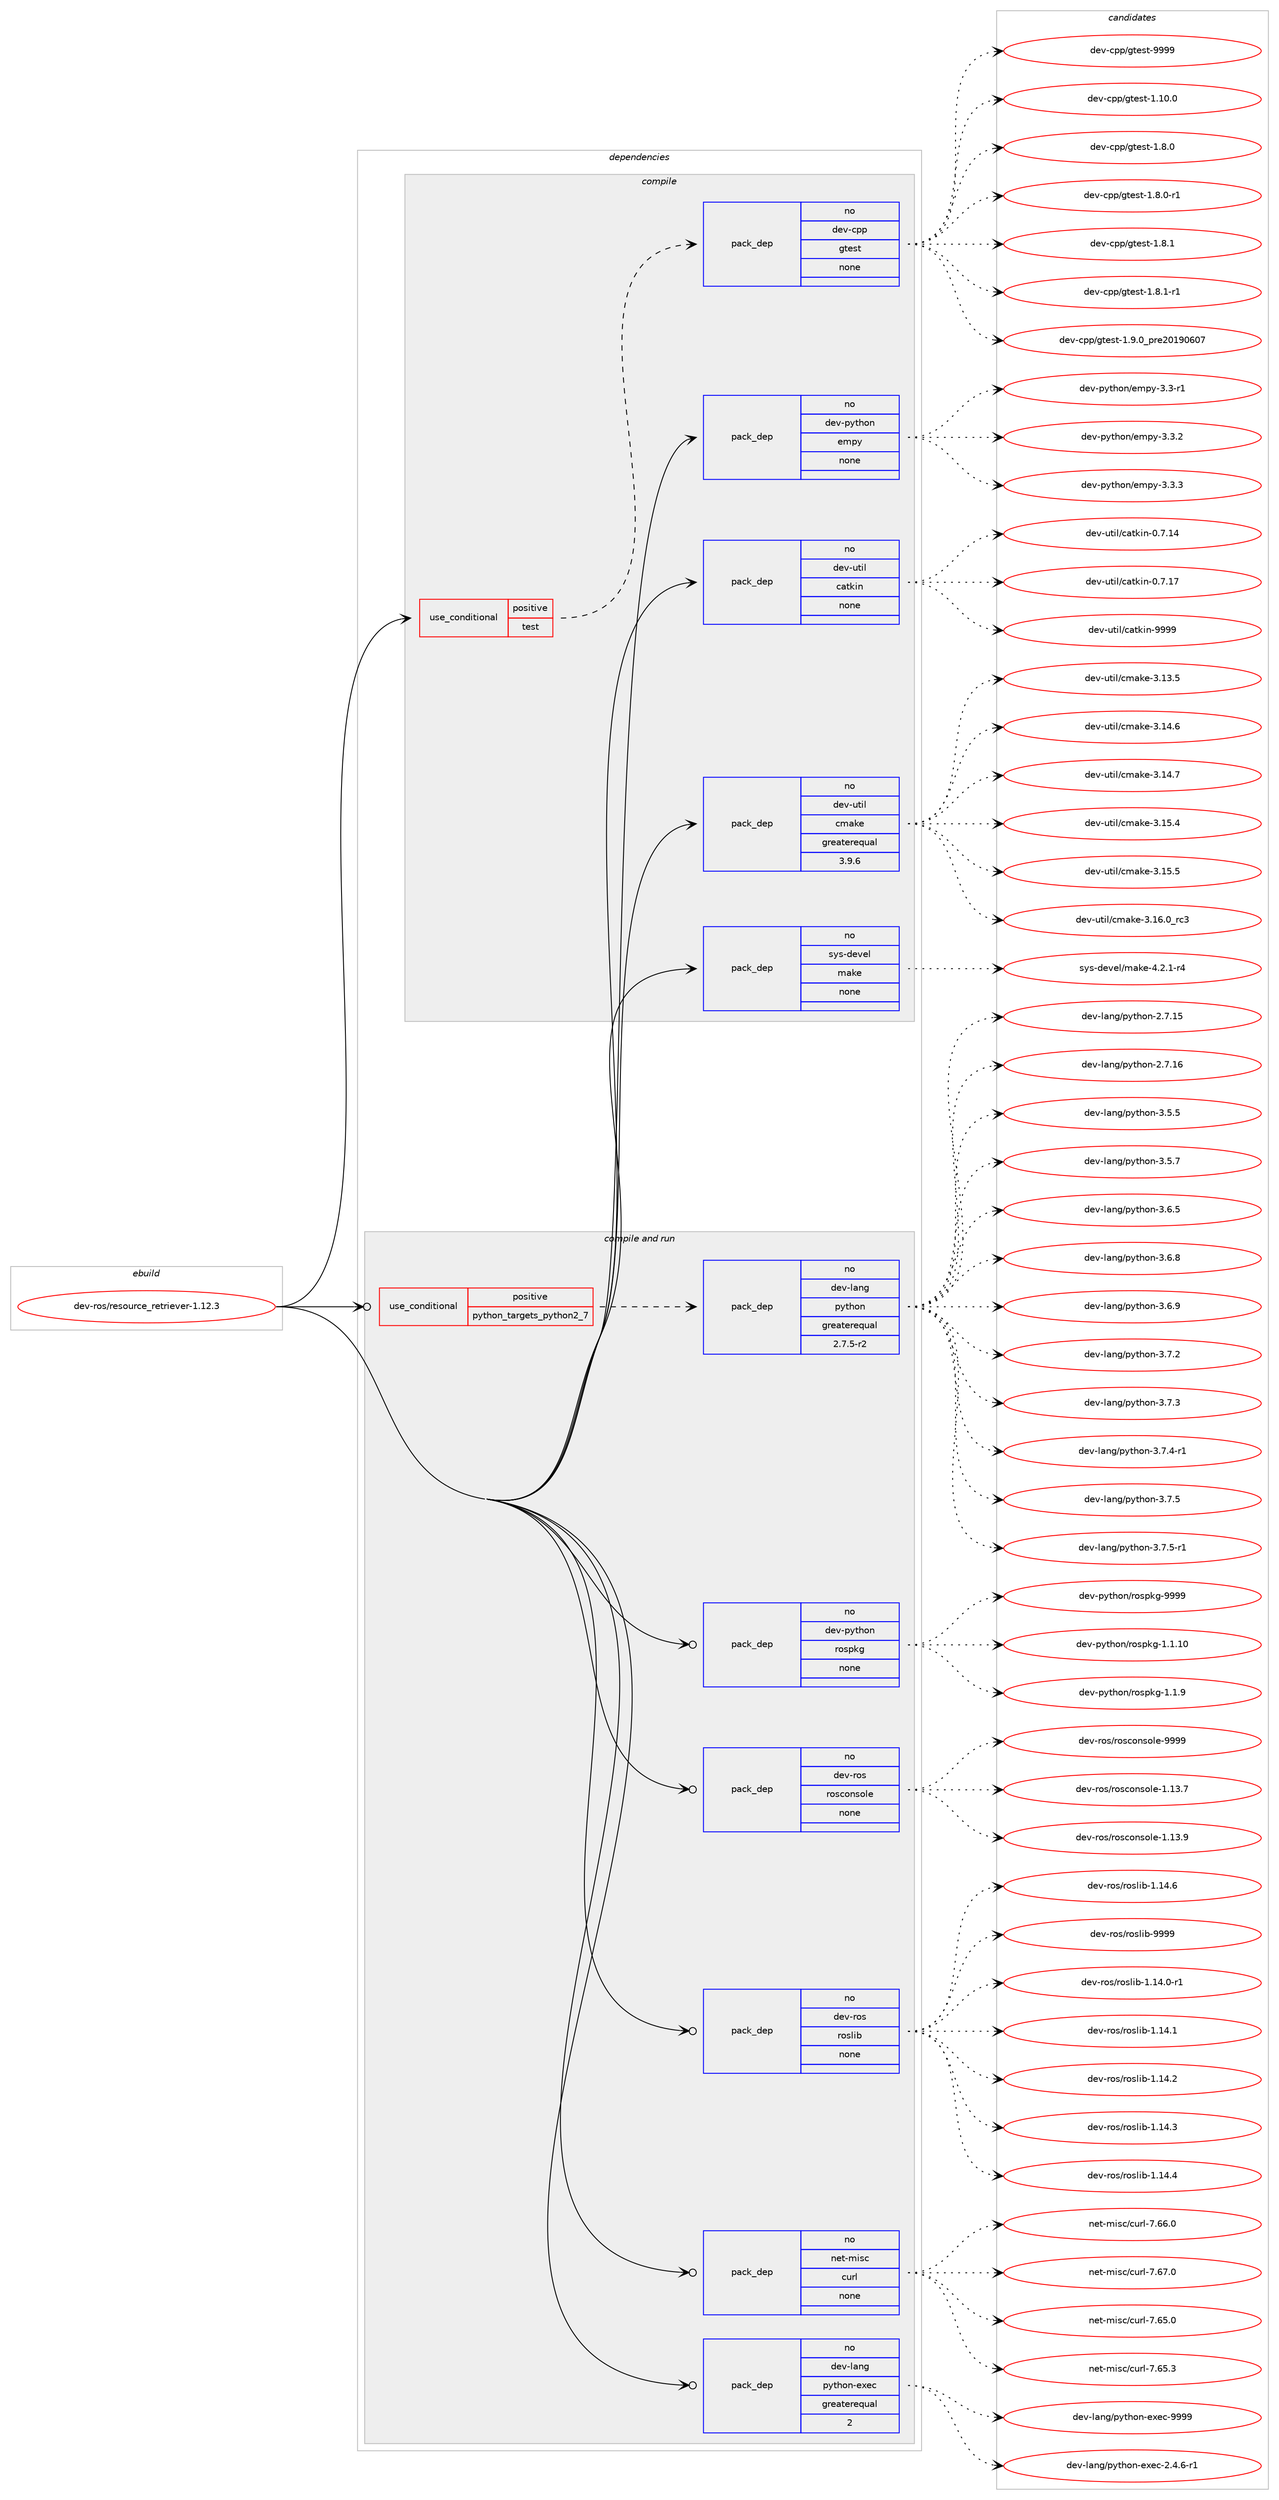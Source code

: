 digraph prolog {

# *************
# Graph options
# *************

newrank=true;
concentrate=true;
compound=true;
graph [rankdir=LR,fontname=Helvetica,fontsize=10,ranksep=1.5];#, ranksep=2.5, nodesep=0.2];
edge  [arrowhead=vee];
node  [fontname=Helvetica,fontsize=10];

# **********
# The ebuild
# **********

subgraph cluster_leftcol {
color=gray;
rank=same;
label=<<i>ebuild</i>>;
id [label="dev-ros/resource_retriever-1.12.3", color=red, width=4, href="../dev-ros/resource_retriever-1.12.3.svg"];
}

# ****************
# The dependencies
# ****************

subgraph cluster_midcol {
color=gray;
label=<<i>dependencies</i>>;
subgraph cluster_compile {
fillcolor="#eeeeee";
style=filled;
label=<<i>compile</i>>;
subgraph cond154315 {
dependency659309 [label=<<TABLE BORDER="0" CELLBORDER="1" CELLSPACING="0" CELLPADDING="4"><TR><TD ROWSPAN="3" CELLPADDING="10">use_conditional</TD></TR><TR><TD>positive</TD></TR><TR><TD>test</TD></TR></TABLE>>, shape=none, color=red];
subgraph pack493088 {
dependency659310 [label=<<TABLE BORDER="0" CELLBORDER="1" CELLSPACING="0" CELLPADDING="4" WIDTH="220"><TR><TD ROWSPAN="6" CELLPADDING="30">pack_dep</TD></TR><TR><TD WIDTH="110">no</TD></TR><TR><TD>dev-cpp</TD></TR><TR><TD>gtest</TD></TR><TR><TD>none</TD></TR><TR><TD></TD></TR></TABLE>>, shape=none, color=blue];
}
dependency659309:e -> dependency659310:w [weight=20,style="dashed",arrowhead="vee"];
}
id:e -> dependency659309:w [weight=20,style="solid",arrowhead="vee"];
subgraph pack493089 {
dependency659311 [label=<<TABLE BORDER="0" CELLBORDER="1" CELLSPACING="0" CELLPADDING="4" WIDTH="220"><TR><TD ROWSPAN="6" CELLPADDING="30">pack_dep</TD></TR><TR><TD WIDTH="110">no</TD></TR><TR><TD>dev-python</TD></TR><TR><TD>empy</TD></TR><TR><TD>none</TD></TR><TR><TD></TD></TR></TABLE>>, shape=none, color=blue];
}
id:e -> dependency659311:w [weight=20,style="solid",arrowhead="vee"];
subgraph pack493090 {
dependency659312 [label=<<TABLE BORDER="0" CELLBORDER="1" CELLSPACING="0" CELLPADDING="4" WIDTH="220"><TR><TD ROWSPAN="6" CELLPADDING="30">pack_dep</TD></TR><TR><TD WIDTH="110">no</TD></TR><TR><TD>dev-util</TD></TR><TR><TD>catkin</TD></TR><TR><TD>none</TD></TR><TR><TD></TD></TR></TABLE>>, shape=none, color=blue];
}
id:e -> dependency659312:w [weight=20,style="solid",arrowhead="vee"];
subgraph pack493091 {
dependency659313 [label=<<TABLE BORDER="0" CELLBORDER="1" CELLSPACING="0" CELLPADDING="4" WIDTH="220"><TR><TD ROWSPAN="6" CELLPADDING="30">pack_dep</TD></TR><TR><TD WIDTH="110">no</TD></TR><TR><TD>dev-util</TD></TR><TR><TD>cmake</TD></TR><TR><TD>greaterequal</TD></TR><TR><TD>3.9.6</TD></TR></TABLE>>, shape=none, color=blue];
}
id:e -> dependency659313:w [weight=20,style="solid",arrowhead="vee"];
subgraph pack493092 {
dependency659314 [label=<<TABLE BORDER="0" CELLBORDER="1" CELLSPACING="0" CELLPADDING="4" WIDTH="220"><TR><TD ROWSPAN="6" CELLPADDING="30">pack_dep</TD></TR><TR><TD WIDTH="110">no</TD></TR><TR><TD>sys-devel</TD></TR><TR><TD>make</TD></TR><TR><TD>none</TD></TR><TR><TD></TD></TR></TABLE>>, shape=none, color=blue];
}
id:e -> dependency659314:w [weight=20,style="solid",arrowhead="vee"];
}
subgraph cluster_compileandrun {
fillcolor="#eeeeee";
style=filled;
label=<<i>compile and run</i>>;
subgraph cond154316 {
dependency659315 [label=<<TABLE BORDER="0" CELLBORDER="1" CELLSPACING="0" CELLPADDING="4"><TR><TD ROWSPAN="3" CELLPADDING="10">use_conditional</TD></TR><TR><TD>positive</TD></TR><TR><TD>python_targets_python2_7</TD></TR></TABLE>>, shape=none, color=red];
subgraph pack493093 {
dependency659316 [label=<<TABLE BORDER="0" CELLBORDER="1" CELLSPACING="0" CELLPADDING="4" WIDTH="220"><TR><TD ROWSPAN="6" CELLPADDING="30">pack_dep</TD></TR><TR><TD WIDTH="110">no</TD></TR><TR><TD>dev-lang</TD></TR><TR><TD>python</TD></TR><TR><TD>greaterequal</TD></TR><TR><TD>2.7.5-r2</TD></TR></TABLE>>, shape=none, color=blue];
}
dependency659315:e -> dependency659316:w [weight=20,style="dashed",arrowhead="vee"];
}
id:e -> dependency659315:w [weight=20,style="solid",arrowhead="odotvee"];
subgraph pack493094 {
dependency659317 [label=<<TABLE BORDER="0" CELLBORDER="1" CELLSPACING="0" CELLPADDING="4" WIDTH="220"><TR><TD ROWSPAN="6" CELLPADDING="30">pack_dep</TD></TR><TR><TD WIDTH="110">no</TD></TR><TR><TD>dev-lang</TD></TR><TR><TD>python-exec</TD></TR><TR><TD>greaterequal</TD></TR><TR><TD>2</TD></TR></TABLE>>, shape=none, color=blue];
}
id:e -> dependency659317:w [weight=20,style="solid",arrowhead="odotvee"];
subgraph pack493095 {
dependency659318 [label=<<TABLE BORDER="0" CELLBORDER="1" CELLSPACING="0" CELLPADDING="4" WIDTH="220"><TR><TD ROWSPAN="6" CELLPADDING="30">pack_dep</TD></TR><TR><TD WIDTH="110">no</TD></TR><TR><TD>dev-python</TD></TR><TR><TD>rospkg</TD></TR><TR><TD>none</TD></TR><TR><TD></TD></TR></TABLE>>, shape=none, color=blue];
}
id:e -> dependency659318:w [weight=20,style="solid",arrowhead="odotvee"];
subgraph pack493096 {
dependency659319 [label=<<TABLE BORDER="0" CELLBORDER="1" CELLSPACING="0" CELLPADDING="4" WIDTH="220"><TR><TD ROWSPAN="6" CELLPADDING="30">pack_dep</TD></TR><TR><TD WIDTH="110">no</TD></TR><TR><TD>dev-ros</TD></TR><TR><TD>rosconsole</TD></TR><TR><TD>none</TD></TR><TR><TD></TD></TR></TABLE>>, shape=none, color=blue];
}
id:e -> dependency659319:w [weight=20,style="solid",arrowhead="odotvee"];
subgraph pack493097 {
dependency659320 [label=<<TABLE BORDER="0" CELLBORDER="1" CELLSPACING="0" CELLPADDING="4" WIDTH="220"><TR><TD ROWSPAN="6" CELLPADDING="30">pack_dep</TD></TR><TR><TD WIDTH="110">no</TD></TR><TR><TD>dev-ros</TD></TR><TR><TD>roslib</TD></TR><TR><TD>none</TD></TR><TR><TD></TD></TR></TABLE>>, shape=none, color=blue];
}
id:e -> dependency659320:w [weight=20,style="solid",arrowhead="odotvee"];
subgraph pack493098 {
dependency659321 [label=<<TABLE BORDER="0" CELLBORDER="1" CELLSPACING="0" CELLPADDING="4" WIDTH="220"><TR><TD ROWSPAN="6" CELLPADDING="30">pack_dep</TD></TR><TR><TD WIDTH="110">no</TD></TR><TR><TD>net-misc</TD></TR><TR><TD>curl</TD></TR><TR><TD>none</TD></TR><TR><TD></TD></TR></TABLE>>, shape=none, color=blue];
}
id:e -> dependency659321:w [weight=20,style="solid",arrowhead="odotvee"];
}
subgraph cluster_run {
fillcolor="#eeeeee";
style=filled;
label=<<i>run</i>>;
}
}

# **************
# The candidates
# **************

subgraph cluster_choices {
rank=same;
color=gray;
label=<<i>candidates</i>>;

subgraph choice493088 {
color=black;
nodesep=1;
choice10010111845991121124710311610111511645494649484648 [label="dev-cpp/gtest-1.10.0", color=red, width=4,href="../dev-cpp/gtest-1.10.0.svg"];
choice100101118459911211247103116101115116454946564648 [label="dev-cpp/gtest-1.8.0", color=red, width=4,href="../dev-cpp/gtest-1.8.0.svg"];
choice1001011184599112112471031161011151164549465646484511449 [label="dev-cpp/gtest-1.8.0-r1", color=red, width=4,href="../dev-cpp/gtest-1.8.0-r1.svg"];
choice100101118459911211247103116101115116454946564649 [label="dev-cpp/gtest-1.8.1", color=red, width=4,href="../dev-cpp/gtest-1.8.1.svg"];
choice1001011184599112112471031161011151164549465646494511449 [label="dev-cpp/gtest-1.8.1-r1", color=red, width=4,href="../dev-cpp/gtest-1.8.1-r1.svg"];
choice100101118459911211247103116101115116454946574648951121141015048495748544855 [label="dev-cpp/gtest-1.9.0_pre20190607", color=red, width=4,href="../dev-cpp/gtest-1.9.0_pre20190607.svg"];
choice1001011184599112112471031161011151164557575757 [label="dev-cpp/gtest-9999", color=red, width=4,href="../dev-cpp/gtest-9999.svg"];
dependency659310:e -> choice10010111845991121124710311610111511645494649484648:w [style=dotted,weight="100"];
dependency659310:e -> choice100101118459911211247103116101115116454946564648:w [style=dotted,weight="100"];
dependency659310:e -> choice1001011184599112112471031161011151164549465646484511449:w [style=dotted,weight="100"];
dependency659310:e -> choice100101118459911211247103116101115116454946564649:w [style=dotted,weight="100"];
dependency659310:e -> choice1001011184599112112471031161011151164549465646494511449:w [style=dotted,weight="100"];
dependency659310:e -> choice100101118459911211247103116101115116454946574648951121141015048495748544855:w [style=dotted,weight="100"];
dependency659310:e -> choice1001011184599112112471031161011151164557575757:w [style=dotted,weight="100"];
}
subgraph choice493089 {
color=black;
nodesep=1;
choice1001011184511212111610411111047101109112121455146514511449 [label="dev-python/empy-3.3-r1", color=red, width=4,href="../dev-python/empy-3.3-r1.svg"];
choice1001011184511212111610411111047101109112121455146514650 [label="dev-python/empy-3.3.2", color=red, width=4,href="../dev-python/empy-3.3.2.svg"];
choice1001011184511212111610411111047101109112121455146514651 [label="dev-python/empy-3.3.3", color=red, width=4,href="../dev-python/empy-3.3.3.svg"];
dependency659311:e -> choice1001011184511212111610411111047101109112121455146514511449:w [style=dotted,weight="100"];
dependency659311:e -> choice1001011184511212111610411111047101109112121455146514650:w [style=dotted,weight="100"];
dependency659311:e -> choice1001011184511212111610411111047101109112121455146514651:w [style=dotted,weight="100"];
}
subgraph choice493090 {
color=black;
nodesep=1;
choice1001011184511711610510847999711610710511045484655464952 [label="dev-util/catkin-0.7.14", color=red, width=4,href="../dev-util/catkin-0.7.14.svg"];
choice1001011184511711610510847999711610710511045484655464955 [label="dev-util/catkin-0.7.17", color=red, width=4,href="../dev-util/catkin-0.7.17.svg"];
choice100101118451171161051084799971161071051104557575757 [label="dev-util/catkin-9999", color=red, width=4,href="../dev-util/catkin-9999.svg"];
dependency659312:e -> choice1001011184511711610510847999711610710511045484655464952:w [style=dotted,weight="100"];
dependency659312:e -> choice1001011184511711610510847999711610710511045484655464955:w [style=dotted,weight="100"];
dependency659312:e -> choice100101118451171161051084799971161071051104557575757:w [style=dotted,weight="100"];
}
subgraph choice493091 {
color=black;
nodesep=1;
choice1001011184511711610510847991099710710145514649514653 [label="dev-util/cmake-3.13.5", color=red, width=4,href="../dev-util/cmake-3.13.5.svg"];
choice1001011184511711610510847991099710710145514649524654 [label="dev-util/cmake-3.14.6", color=red, width=4,href="../dev-util/cmake-3.14.6.svg"];
choice1001011184511711610510847991099710710145514649524655 [label="dev-util/cmake-3.14.7", color=red, width=4,href="../dev-util/cmake-3.14.7.svg"];
choice1001011184511711610510847991099710710145514649534652 [label="dev-util/cmake-3.15.4", color=red, width=4,href="../dev-util/cmake-3.15.4.svg"];
choice1001011184511711610510847991099710710145514649534653 [label="dev-util/cmake-3.15.5", color=red, width=4,href="../dev-util/cmake-3.15.5.svg"];
choice1001011184511711610510847991099710710145514649544648951149951 [label="dev-util/cmake-3.16.0_rc3", color=red, width=4,href="../dev-util/cmake-3.16.0_rc3.svg"];
dependency659313:e -> choice1001011184511711610510847991099710710145514649514653:w [style=dotted,weight="100"];
dependency659313:e -> choice1001011184511711610510847991099710710145514649524654:w [style=dotted,weight="100"];
dependency659313:e -> choice1001011184511711610510847991099710710145514649524655:w [style=dotted,weight="100"];
dependency659313:e -> choice1001011184511711610510847991099710710145514649534652:w [style=dotted,weight="100"];
dependency659313:e -> choice1001011184511711610510847991099710710145514649534653:w [style=dotted,weight="100"];
dependency659313:e -> choice1001011184511711610510847991099710710145514649544648951149951:w [style=dotted,weight="100"];
}
subgraph choice493092 {
color=black;
nodesep=1;
choice1151211154510010111810110847109971071014552465046494511452 [label="sys-devel/make-4.2.1-r4", color=red, width=4,href="../sys-devel/make-4.2.1-r4.svg"];
dependency659314:e -> choice1151211154510010111810110847109971071014552465046494511452:w [style=dotted,weight="100"];
}
subgraph choice493093 {
color=black;
nodesep=1;
choice10010111845108971101034711212111610411111045504655464953 [label="dev-lang/python-2.7.15", color=red, width=4,href="../dev-lang/python-2.7.15.svg"];
choice10010111845108971101034711212111610411111045504655464954 [label="dev-lang/python-2.7.16", color=red, width=4,href="../dev-lang/python-2.7.16.svg"];
choice100101118451089711010347112121116104111110455146534653 [label="dev-lang/python-3.5.5", color=red, width=4,href="../dev-lang/python-3.5.5.svg"];
choice100101118451089711010347112121116104111110455146534655 [label="dev-lang/python-3.5.7", color=red, width=4,href="../dev-lang/python-3.5.7.svg"];
choice100101118451089711010347112121116104111110455146544653 [label="dev-lang/python-3.6.5", color=red, width=4,href="../dev-lang/python-3.6.5.svg"];
choice100101118451089711010347112121116104111110455146544656 [label="dev-lang/python-3.6.8", color=red, width=4,href="../dev-lang/python-3.6.8.svg"];
choice100101118451089711010347112121116104111110455146544657 [label="dev-lang/python-3.6.9", color=red, width=4,href="../dev-lang/python-3.6.9.svg"];
choice100101118451089711010347112121116104111110455146554650 [label="dev-lang/python-3.7.2", color=red, width=4,href="../dev-lang/python-3.7.2.svg"];
choice100101118451089711010347112121116104111110455146554651 [label="dev-lang/python-3.7.3", color=red, width=4,href="../dev-lang/python-3.7.3.svg"];
choice1001011184510897110103471121211161041111104551465546524511449 [label="dev-lang/python-3.7.4-r1", color=red, width=4,href="../dev-lang/python-3.7.4-r1.svg"];
choice100101118451089711010347112121116104111110455146554653 [label="dev-lang/python-3.7.5", color=red, width=4,href="../dev-lang/python-3.7.5.svg"];
choice1001011184510897110103471121211161041111104551465546534511449 [label="dev-lang/python-3.7.5-r1", color=red, width=4,href="../dev-lang/python-3.7.5-r1.svg"];
dependency659316:e -> choice10010111845108971101034711212111610411111045504655464953:w [style=dotted,weight="100"];
dependency659316:e -> choice10010111845108971101034711212111610411111045504655464954:w [style=dotted,weight="100"];
dependency659316:e -> choice100101118451089711010347112121116104111110455146534653:w [style=dotted,weight="100"];
dependency659316:e -> choice100101118451089711010347112121116104111110455146534655:w [style=dotted,weight="100"];
dependency659316:e -> choice100101118451089711010347112121116104111110455146544653:w [style=dotted,weight="100"];
dependency659316:e -> choice100101118451089711010347112121116104111110455146544656:w [style=dotted,weight="100"];
dependency659316:e -> choice100101118451089711010347112121116104111110455146544657:w [style=dotted,weight="100"];
dependency659316:e -> choice100101118451089711010347112121116104111110455146554650:w [style=dotted,weight="100"];
dependency659316:e -> choice100101118451089711010347112121116104111110455146554651:w [style=dotted,weight="100"];
dependency659316:e -> choice1001011184510897110103471121211161041111104551465546524511449:w [style=dotted,weight="100"];
dependency659316:e -> choice100101118451089711010347112121116104111110455146554653:w [style=dotted,weight="100"];
dependency659316:e -> choice1001011184510897110103471121211161041111104551465546534511449:w [style=dotted,weight="100"];
}
subgraph choice493094 {
color=black;
nodesep=1;
choice10010111845108971101034711212111610411111045101120101994550465246544511449 [label="dev-lang/python-exec-2.4.6-r1", color=red, width=4,href="../dev-lang/python-exec-2.4.6-r1.svg"];
choice10010111845108971101034711212111610411111045101120101994557575757 [label="dev-lang/python-exec-9999", color=red, width=4,href="../dev-lang/python-exec-9999.svg"];
dependency659317:e -> choice10010111845108971101034711212111610411111045101120101994550465246544511449:w [style=dotted,weight="100"];
dependency659317:e -> choice10010111845108971101034711212111610411111045101120101994557575757:w [style=dotted,weight="100"];
}
subgraph choice493095 {
color=black;
nodesep=1;
choice100101118451121211161041111104711411111511210710345494649464948 [label="dev-python/rospkg-1.1.10", color=red, width=4,href="../dev-python/rospkg-1.1.10.svg"];
choice1001011184511212111610411111047114111115112107103454946494657 [label="dev-python/rospkg-1.1.9", color=red, width=4,href="../dev-python/rospkg-1.1.9.svg"];
choice10010111845112121116104111110471141111151121071034557575757 [label="dev-python/rospkg-9999", color=red, width=4,href="../dev-python/rospkg-9999.svg"];
dependency659318:e -> choice100101118451121211161041111104711411111511210710345494649464948:w [style=dotted,weight="100"];
dependency659318:e -> choice1001011184511212111610411111047114111115112107103454946494657:w [style=dotted,weight="100"];
dependency659318:e -> choice10010111845112121116104111110471141111151121071034557575757:w [style=dotted,weight="100"];
}
subgraph choice493096 {
color=black;
nodesep=1;
choice10010111845114111115471141111159911111011511110810145494649514655 [label="dev-ros/rosconsole-1.13.7", color=red, width=4,href="../dev-ros/rosconsole-1.13.7.svg"];
choice10010111845114111115471141111159911111011511110810145494649514657 [label="dev-ros/rosconsole-1.13.9", color=red, width=4,href="../dev-ros/rosconsole-1.13.9.svg"];
choice1001011184511411111547114111115991111101151111081014557575757 [label="dev-ros/rosconsole-9999", color=red, width=4,href="../dev-ros/rosconsole-9999.svg"];
dependency659319:e -> choice10010111845114111115471141111159911111011511110810145494649514655:w [style=dotted,weight="100"];
dependency659319:e -> choice10010111845114111115471141111159911111011511110810145494649514657:w [style=dotted,weight="100"];
dependency659319:e -> choice1001011184511411111547114111115991111101151111081014557575757:w [style=dotted,weight="100"];
}
subgraph choice493097 {
color=black;
nodesep=1;
choice100101118451141111154711411111510810598454946495246484511449 [label="dev-ros/roslib-1.14.0-r1", color=red, width=4,href="../dev-ros/roslib-1.14.0-r1.svg"];
choice10010111845114111115471141111151081059845494649524649 [label="dev-ros/roslib-1.14.1", color=red, width=4,href="../dev-ros/roslib-1.14.1.svg"];
choice10010111845114111115471141111151081059845494649524650 [label="dev-ros/roslib-1.14.2", color=red, width=4,href="../dev-ros/roslib-1.14.2.svg"];
choice10010111845114111115471141111151081059845494649524651 [label="dev-ros/roslib-1.14.3", color=red, width=4,href="../dev-ros/roslib-1.14.3.svg"];
choice10010111845114111115471141111151081059845494649524652 [label="dev-ros/roslib-1.14.4", color=red, width=4,href="../dev-ros/roslib-1.14.4.svg"];
choice10010111845114111115471141111151081059845494649524654 [label="dev-ros/roslib-1.14.6", color=red, width=4,href="../dev-ros/roslib-1.14.6.svg"];
choice1001011184511411111547114111115108105984557575757 [label="dev-ros/roslib-9999", color=red, width=4,href="../dev-ros/roslib-9999.svg"];
dependency659320:e -> choice100101118451141111154711411111510810598454946495246484511449:w [style=dotted,weight="100"];
dependency659320:e -> choice10010111845114111115471141111151081059845494649524649:w [style=dotted,weight="100"];
dependency659320:e -> choice10010111845114111115471141111151081059845494649524650:w [style=dotted,weight="100"];
dependency659320:e -> choice10010111845114111115471141111151081059845494649524651:w [style=dotted,weight="100"];
dependency659320:e -> choice10010111845114111115471141111151081059845494649524652:w [style=dotted,weight="100"];
dependency659320:e -> choice10010111845114111115471141111151081059845494649524654:w [style=dotted,weight="100"];
dependency659320:e -> choice1001011184511411111547114111115108105984557575757:w [style=dotted,weight="100"];
}
subgraph choice493098 {
color=black;
nodesep=1;
choice1101011164510910511599479911711410845554654534648 [label="net-misc/curl-7.65.0", color=red, width=4,href="../net-misc/curl-7.65.0.svg"];
choice1101011164510910511599479911711410845554654534651 [label="net-misc/curl-7.65.3", color=red, width=4,href="../net-misc/curl-7.65.3.svg"];
choice1101011164510910511599479911711410845554654544648 [label="net-misc/curl-7.66.0", color=red, width=4,href="../net-misc/curl-7.66.0.svg"];
choice1101011164510910511599479911711410845554654554648 [label="net-misc/curl-7.67.0", color=red, width=4,href="../net-misc/curl-7.67.0.svg"];
dependency659321:e -> choice1101011164510910511599479911711410845554654534648:w [style=dotted,weight="100"];
dependency659321:e -> choice1101011164510910511599479911711410845554654534651:w [style=dotted,weight="100"];
dependency659321:e -> choice1101011164510910511599479911711410845554654544648:w [style=dotted,weight="100"];
dependency659321:e -> choice1101011164510910511599479911711410845554654554648:w [style=dotted,weight="100"];
}
}

}

